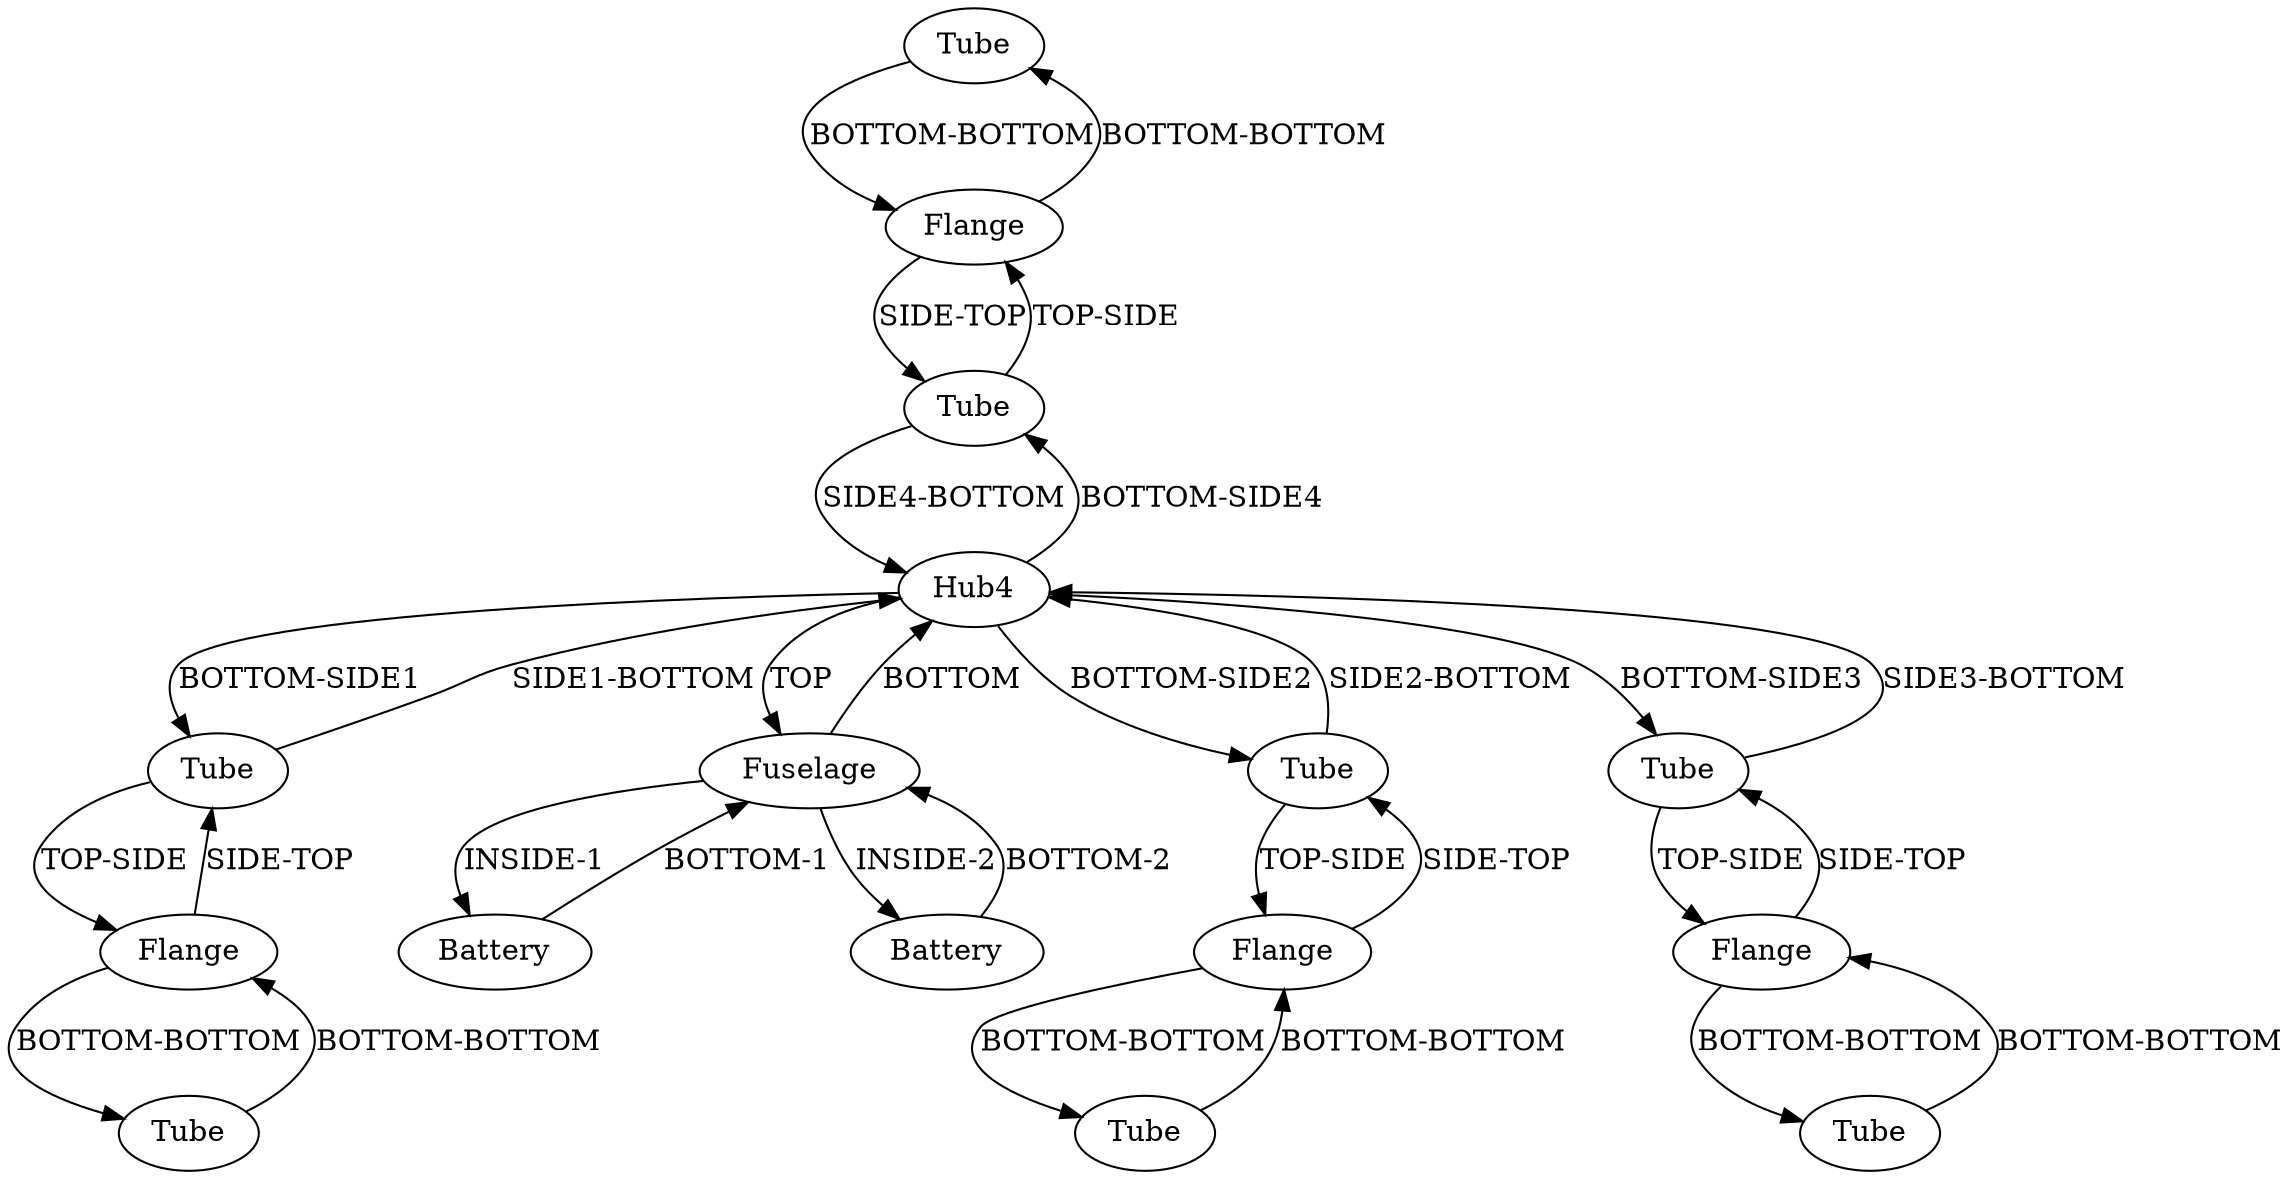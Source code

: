/* Created by igraph 0.10.2 */
digraph {
  0 [
    instance=Tube_instance_1
    label=Tube
  ];
  1 [
    instance=Tube_instance_2
    label=Tube
  ];
  2 [
    instance=Tube_instance_3
    label=Tube
  ];
  3 [
    instance=Tube_instance_4
    label=Tube
  ];
  4 [
    instance=Battery_instance_1
    label=Battery
  ];
  5 [
    instance=Flange_instance_1
    label=Flange
  ];
  6 [
    instance=Hub4_instance_1
    label=Hub4
  ];
  7 [
    instance=Fuselage_instance_1
    label=Fuselage
  ];
  8 [
    instance=Tube_instance_5
    label=Tube
  ];
  9 [
    instance=Tube_instance_6
    label=Tube
  ];
  10 [
    instance=Flange_instance_2
    label=Flange
  ];
  11 [
    instance=Flange_instance_3
    label=Flange
  ];
  12 [
    instance=Battery_instance_2
    label=Battery
  ];
  13 [
    instance=Flange_instance_4
    label=Flange
  ];
  14 [
    instance=Tube_instance_7
    label=Tube
  ];
  15 [
    instance=Tube_instance_8
    label=Tube
  ];

  0 -> 10 [
    label="BOTTOM-BOTTOM"
  ];
  1 -> 6 [
    label="SIDE1-BOTTOM"
  ];
  1 -> 13 [
    label="TOP-SIDE"
  ];
  2 -> 11 [
    label="BOTTOM-BOTTOM"
  ];
  3 -> 13 [
    label="BOTTOM-BOTTOM"
  ];
  4 -> 7 [
    label="BOTTOM-1"
  ];
  5 -> 8 [
    label="BOTTOM-BOTTOM"
  ];
  5 -> 9 [
    label="SIDE-TOP"
  ];
  6 -> 9 [
    label="BOTTOM-SIDE2"
  ];
  6 -> 7 [
    label=TOP
  ];
  6 -> 1 [
    label="BOTTOM-SIDE1"
  ];
  6 -> 14 [
    label="BOTTOM-SIDE4"
  ];
  6 -> 15 [
    label="BOTTOM-SIDE3"
  ];
  7 -> 12 [
    label="INSIDE-2"
  ];
  7 -> 4 [
    label="INSIDE-1"
  ];
  7 -> 6 [
    label=BOTTOM
  ];
  8 -> 5 [
    label="BOTTOM-BOTTOM"
  ];
  9 -> 6 [
    label="SIDE2-BOTTOM"
  ];
  9 -> 5 [
    label="TOP-SIDE"
  ];
  10 -> 14 [
    label="SIDE-TOP"
  ];
  10 -> 0 [
    label="BOTTOM-BOTTOM"
  ];
  11 -> 2 [
    label="BOTTOM-BOTTOM"
  ];
  11 -> 15 [
    label="SIDE-TOP"
  ];
  12 -> 7 [
    label="BOTTOM-2"
  ];
  13 -> 1 [
    label="SIDE-TOP"
  ];
  13 -> 3 [
    label="BOTTOM-BOTTOM"
  ];
  14 -> 6 [
    label="SIDE4-BOTTOM"
  ];
  14 -> 10 [
    label="TOP-SIDE"
  ];
  15 -> 11 [
    label="TOP-SIDE"
  ];
  15 -> 6 [
    label="SIDE3-BOTTOM"
  ];
}
